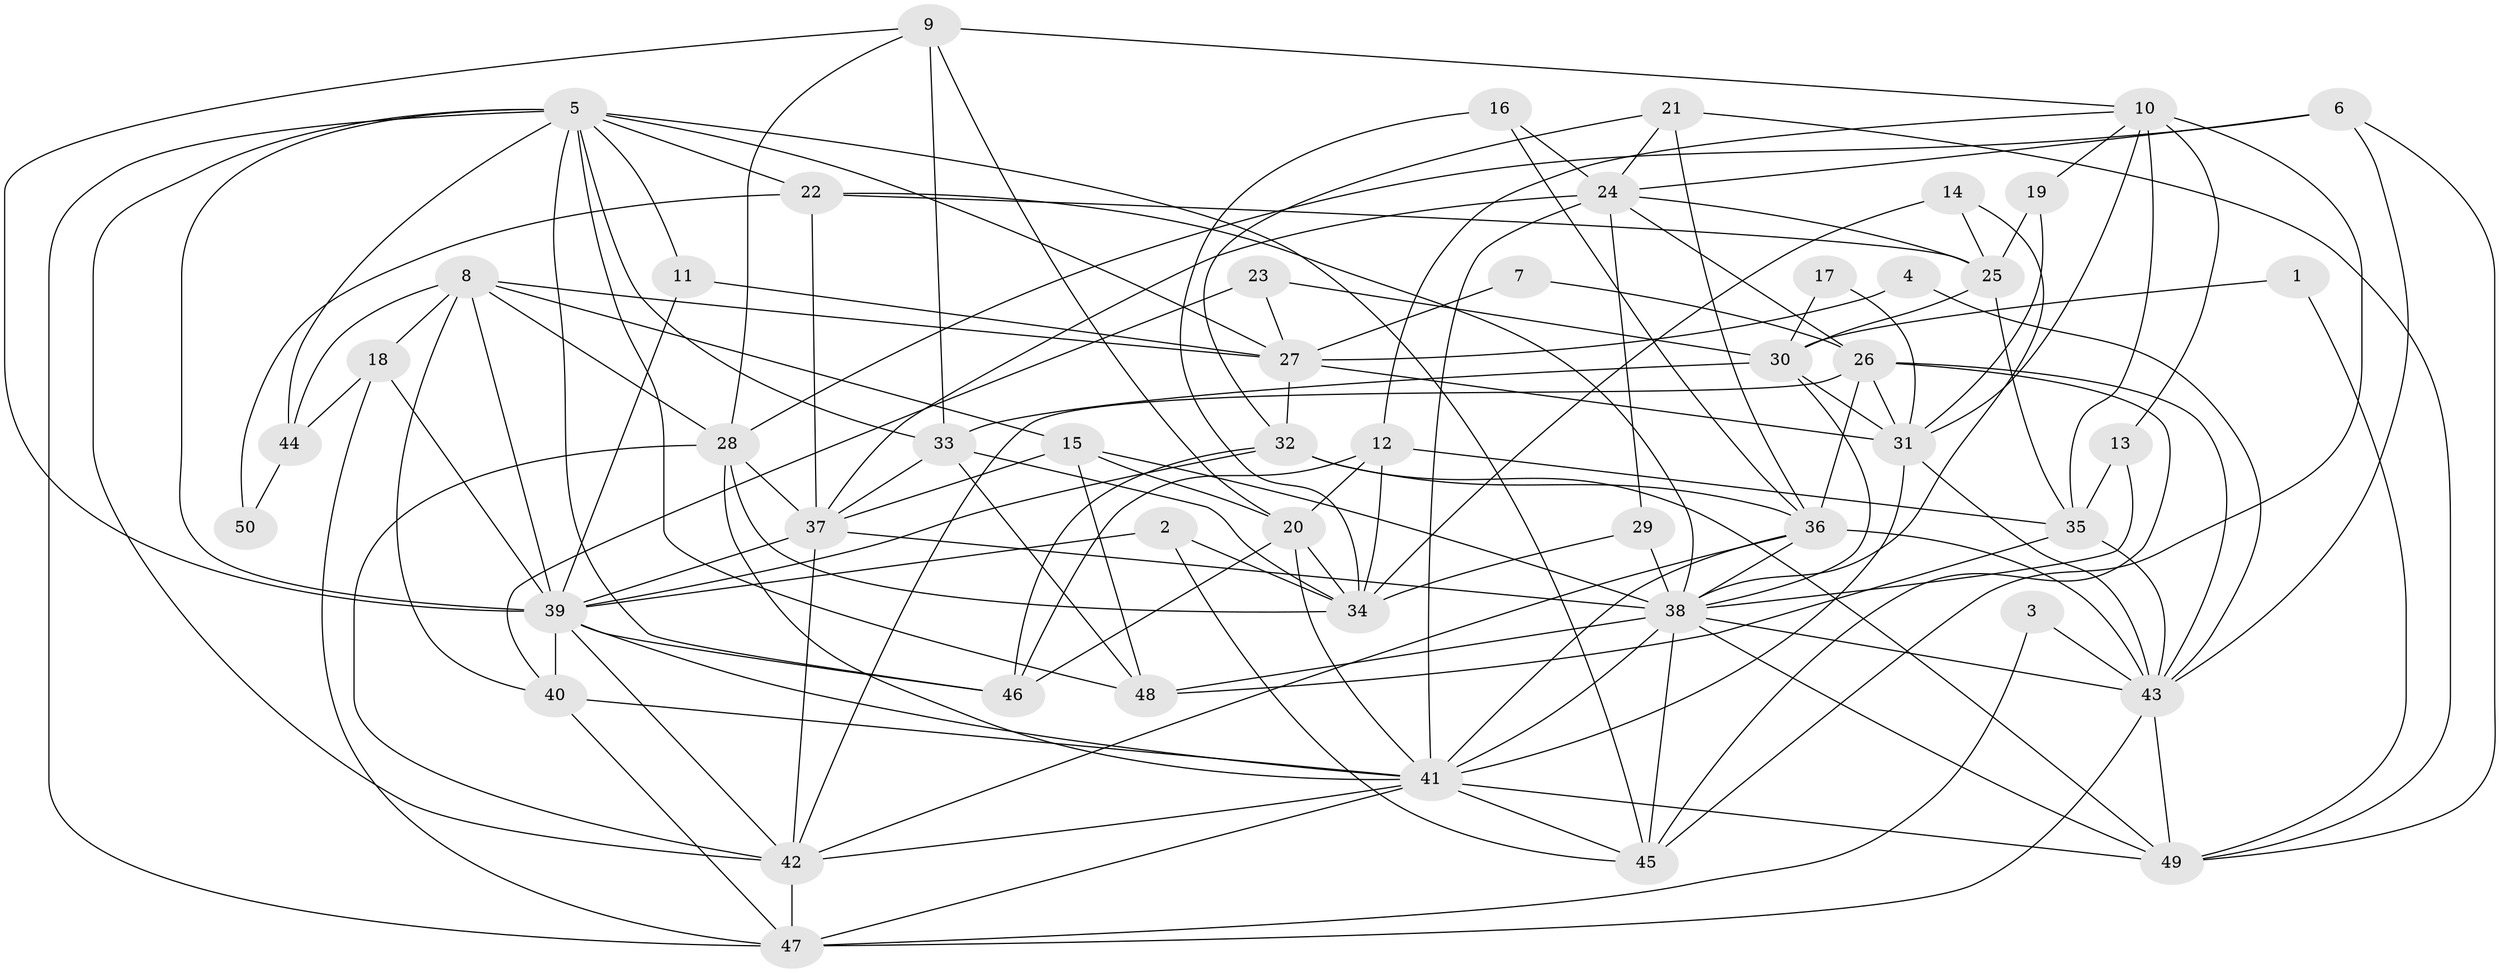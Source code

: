 // original degree distribution, {2: 0.17, 5: 0.25, 3: 0.25, 8: 0.02, 6: 0.07, 4: 0.2, 7: 0.04}
// Generated by graph-tools (version 1.1) at 2025/26/03/09/25 03:26:11]
// undirected, 50 vertices, 143 edges
graph export_dot {
graph [start="1"]
  node [color=gray90,style=filled];
  1;
  2;
  3;
  4;
  5;
  6;
  7;
  8;
  9;
  10;
  11;
  12;
  13;
  14;
  15;
  16;
  17;
  18;
  19;
  20;
  21;
  22;
  23;
  24;
  25;
  26;
  27;
  28;
  29;
  30;
  31;
  32;
  33;
  34;
  35;
  36;
  37;
  38;
  39;
  40;
  41;
  42;
  43;
  44;
  45;
  46;
  47;
  48;
  49;
  50;
  1 -- 30 [weight=1.0];
  1 -- 49 [weight=1.0];
  2 -- 34 [weight=1.0];
  2 -- 39 [weight=1.0];
  2 -- 45 [weight=1.0];
  3 -- 43 [weight=1.0];
  3 -- 47 [weight=1.0];
  4 -- 27 [weight=1.0];
  4 -- 43 [weight=1.0];
  5 -- 11 [weight=1.0];
  5 -- 22 [weight=1.0];
  5 -- 27 [weight=1.0];
  5 -- 33 [weight=1.0];
  5 -- 39 [weight=1.0];
  5 -- 42 [weight=1.0];
  5 -- 44 [weight=1.0];
  5 -- 45 [weight=1.0];
  5 -- 46 [weight=1.0];
  5 -- 47 [weight=1.0];
  5 -- 48 [weight=1.0];
  6 -- 24 [weight=1.0];
  6 -- 28 [weight=1.0];
  6 -- 43 [weight=1.0];
  6 -- 49 [weight=1.0];
  7 -- 26 [weight=1.0];
  7 -- 27 [weight=1.0];
  8 -- 15 [weight=1.0];
  8 -- 18 [weight=1.0];
  8 -- 27 [weight=1.0];
  8 -- 28 [weight=1.0];
  8 -- 39 [weight=1.0];
  8 -- 40 [weight=1.0];
  8 -- 44 [weight=1.0];
  9 -- 10 [weight=1.0];
  9 -- 20 [weight=1.0];
  9 -- 28 [weight=1.0];
  9 -- 33 [weight=1.0];
  9 -- 39 [weight=1.0];
  10 -- 12 [weight=1.0];
  10 -- 13 [weight=1.0];
  10 -- 19 [weight=1.0];
  10 -- 31 [weight=1.0];
  10 -- 35 [weight=1.0];
  10 -- 45 [weight=1.0];
  11 -- 27 [weight=1.0];
  11 -- 39 [weight=1.0];
  12 -- 20 [weight=1.0];
  12 -- 34 [weight=2.0];
  12 -- 35 [weight=1.0];
  12 -- 46 [weight=1.0];
  13 -- 35 [weight=1.0];
  13 -- 38 [weight=1.0];
  14 -- 25 [weight=1.0];
  14 -- 34 [weight=1.0];
  14 -- 38 [weight=1.0];
  15 -- 20 [weight=1.0];
  15 -- 37 [weight=1.0];
  15 -- 38 [weight=1.0];
  15 -- 48 [weight=1.0];
  16 -- 24 [weight=1.0];
  16 -- 34 [weight=1.0];
  16 -- 36 [weight=1.0];
  17 -- 30 [weight=1.0];
  17 -- 31 [weight=1.0];
  18 -- 39 [weight=1.0];
  18 -- 44 [weight=1.0];
  18 -- 47 [weight=1.0];
  19 -- 25 [weight=2.0];
  19 -- 31 [weight=1.0];
  20 -- 34 [weight=1.0];
  20 -- 41 [weight=1.0];
  20 -- 46 [weight=1.0];
  21 -- 24 [weight=1.0];
  21 -- 32 [weight=1.0];
  21 -- 36 [weight=1.0];
  21 -- 49 [weight=2.0];
  22 -- 25 [weight=1.0];
  22 -- 37 [weight=1.0];
  22 -- 38 [weight=1.0];
  22 -- 50 [weight=1.0];
  23 -- 27 [weight=1.0];
  23 -- 30 [weight=1.0];
  23 -- 40 [weight=1.0];
  24 -- 25 [weight=1.0];
  24 -- 26 [weight=1.0];
  24 -- 29 [weight=1.0];
  24 -- 37 [weight=1.0];
  24 -- 41 [weight=1.0];
  25 -- 30 [weight=1.0];
  25 -- 35 [weight=1.0];
  26 -- 31 [weight=1.0];
  26 -- 36 [weight=1.0];
  26 -- 42 [weight=1.0];
  26 -- 43 [weight=1.0];
  26 -- 45 [weight=1.0];
  27 -- 31 [weight=1.0];
  27 -- 32 [weight=1.0];
  28 -- 34 [weight=1.0];
  28 -- 37 [weight=1.0];
  28 -- 41 [weight=1.0];
  28 -- 42 [weight=1.0];
  29 -- 34 [weight=1.0];
  29 -- 38 [weight=2.0];
  30 -- 31 [weight=1.0];
  30 -- 33 [weight=1.0];
  30 -- 38 [weight=1.0];
  31 -- 41 [weight=1.0];
  31 -- 43 [weight=1.0];
  32 -- 36 [weight=1.0];
  32 -- 39 [weight=1.0];
  32 -- 46 [weight=1.0];
  32 -- 49 [weight=1.0];
  33 -- 34 [weight=1.0];
  33 -- 37 [weight=1.0];
  33 -- 48 [weight=1.0];
  35 -- 43 [weight=1.0];
  35 -- 48 [weight=1.0];
  36 -- 38 [weight=1.0];
  36 -- 41 [weight=1.0];
  36 -- 42 [weight=1.0];
  36 -- 43 [weight=1.0];
  37 -- 38 [weight=1.0];
  37 -- 39 [weight=1.0];
  37 -- 42 [weight=1.0];
  38 -- 41 [weight=1.0];
  38 -- 43 [weight=1.0];
  38 -- 45 [weight=1.0];
  38 -- 48 [weight=1.0];
  38 -- 49 [weight=1.0];
  39 -- 40 [weight=2.0];
  39 -- 41 [weight=1.0];
  39 -- 42 [weight=1.0];
  39 -- 46 [weight=1.0];
  40 -- 41 [weight=1.0];
  40 -- 47 [weight=1.0];
  41 -- 42 [weight=1.0];
  41 -- 45 [weight=1.0];
  41 -- 47 [weight=1.0];
  41 -- 49 [weight=1.0];
  42 -- 47 [weight=1.0];
  43 -- 47 [weight=1.0];
  43 -- 49 [weight=1.0];
  44 -- 50 [weight=1.0];
}
